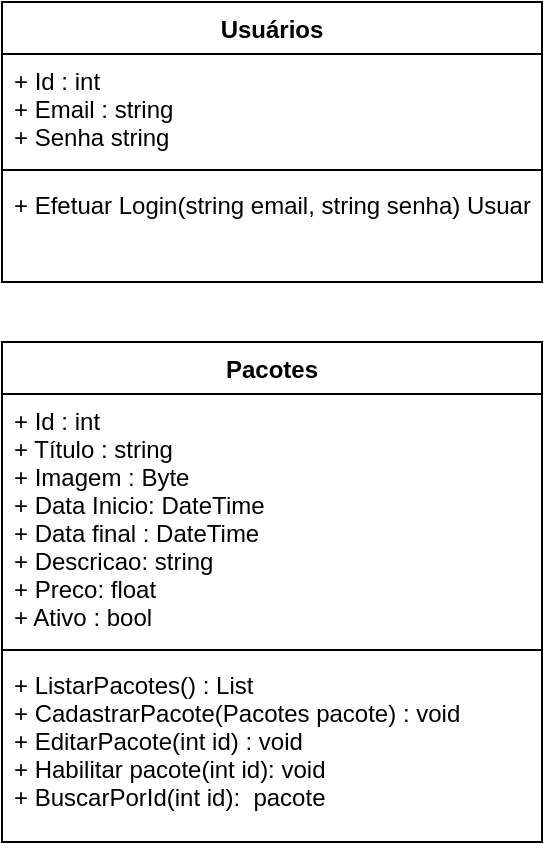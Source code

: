 <mxfile version="11.0.5" type="device"><diagram id="IwXqk6ckhRa10_brNsVr" name="Page-1"><mxGraphModel dx="1038" dy="533" grid="1" gridSize="10" guides="1" tooltips="1" connect="1" arrows="1" fold="1" page="1" pageScale="1" pageWidth="827" pageHeight="1169" math="0" shadow="0"><root><mxCell id="0"/><mxCell id="1" parent="0"/><mxCell id="rDlBGoQXX-sCV5x0ydh2-1" value="Usuários" style="swimlane;fontStyle=1;align=center;verticalAlign=top;childLayout=stackLayout;horizontal=1;startSize=26;horizontalStack=0;resizeParent=1;resizeParentMax=0;resizeLast=0;collapsible=1;marginBottom=0;" vertex="1" parent="1"><mxGeometry x="20" y="130" width="270" height="140" as="geometry"/></mxCell><mxCell id="rDlBGoQXX-sCV5x0ydh2-2" value="+ Id : int&#10;+ Email : string&#10;+ Senha string" style="text;strokeColor=none;fillColor=none;align=left;verticalAlign=top;spacingLeft=4;spacingRight=4;overflow=hidden;rotatable=0;points=[[0,0.5],[1,0.5]];portConstraint=eastwest;" vertex="1" parent="rDlBGoQXX-sCV5x0ydh2-1"><mxGeometry y="26" width="270" height="54" as="geometry"/></mxCell><mxCell id="rDlBGoQXX-sCV5x0ydh2-3" value="" style="line;strokeWidth=1;fillColor=none;align=left;verticalAlign=middle;spacingTop=-1;spacingLeft=3;spacingRight=3;rotatable=0;labelPosition=right;points=[];portConstraint=eastwest;" vertex="1" parent="rDlBGoQXX-sCV5x0ydh2-1"><mxGeometry y="80" width="270" height="8" as="geometry"/></mxCell><mxCell id="rDlBGoQXX-sCV5x0ydh2-4" value="+ Efetuar Login(string email, string senha) Usuario" style="text;strokeColor=none;fillColor=none;align=left;verticalAlign=top;spacingLeft=4;spacingRight=4;overflow=hidden;rotatable=0;points=[[0,0.5],[1,0.5]];portConstraint=eastwest;" vertex="1" parent="rDlBGoQXX-sCV5x0ydh2-1"><mxGeometry y="88" width="270" height="52" as="geometry"/></mxCell><mxCell id="rDlBGoQXX-sCV5x0ydh2-5" value="Pacotes" style="swimlane;fontStyle=1;align=center;verticalAlign=top;childLayout=stackLayout;horizontal=1;startSize=26;horizontalStack=0;resizeParent=1;resizeParentMax=0;resizeLast=0;collapsible=1;marginBottom=0;" vertex="1" parent="1"><mxGeometry x="20" y="300" width="270" height="250" as="geometry"/></mxCell><mxCell id="rDlBGoQXX-sCV5x0ydh2-6" value="+ Id : int&#10;+ Título : string&#10;+ Imagem : Byte&#10;+ Data Inicio: DateTime&#10;+ Data final : DateTime&#10;+ Descricao: string&#10;+ Preco: float&#10;+ Ativo : bool" style="text;strokeColor=none;fillColor=none;align=left;verticalAlign=top;spacingLeft=4;spacingRight=4;overflow=hidden;rotatable=0;points=[[0,0.5],[1,0.5]];portConstraint=eastwest;" vertex="1" parent="rDlBGoQXX-sCV5x0ydh2-5"><mxGeometry y="26" width="270" height="124" as="geometry"/></mxCell><mxCell id="rDlBGoQXX-sCV5x0ydh2-7" value="" style="line;strokeWidth=1;fillColor=none;align=left;verticalAlign=middle;spacingTop=-1;spacingLeft=3;spacingRight=3;rotatable=0;labelPosition=right;points=[];portConstraint=eastwest;" vertex="1" parent="rDlBGoQXX-sCV5x0ydh2-5"><mxGeometry y="150" width="270" height="8" as="geometry"/></mxCell><mxCell id="rDlBGoQXX-sCV5x0ydh2-8" value="+ ListarPacotes() : List&#10;+ CadastrarPacote(Pacotes pacote) : void&#10;+ EditarPacote(int id) : void&#10;+ Habilitar pacote(int id): void &#10;+ BuscarPorId(int id):  pacote" style="text;strokeColor=none;fillColor=none;align=left;verticalAlign=top;spacingLeft=4;spacingRight=4;overflow=hidden;rotatable=0;points=[[0,0.5],[1,0.5]];portConstraint=eastwest;" vertex="1" parent="rDlBGoQXX-sCV5x0ydh2-5"><mxGeometry y="158" width="270" height="92" as="geometry"/></mxCell></root></mxGraphModel></diagram></mxfile>